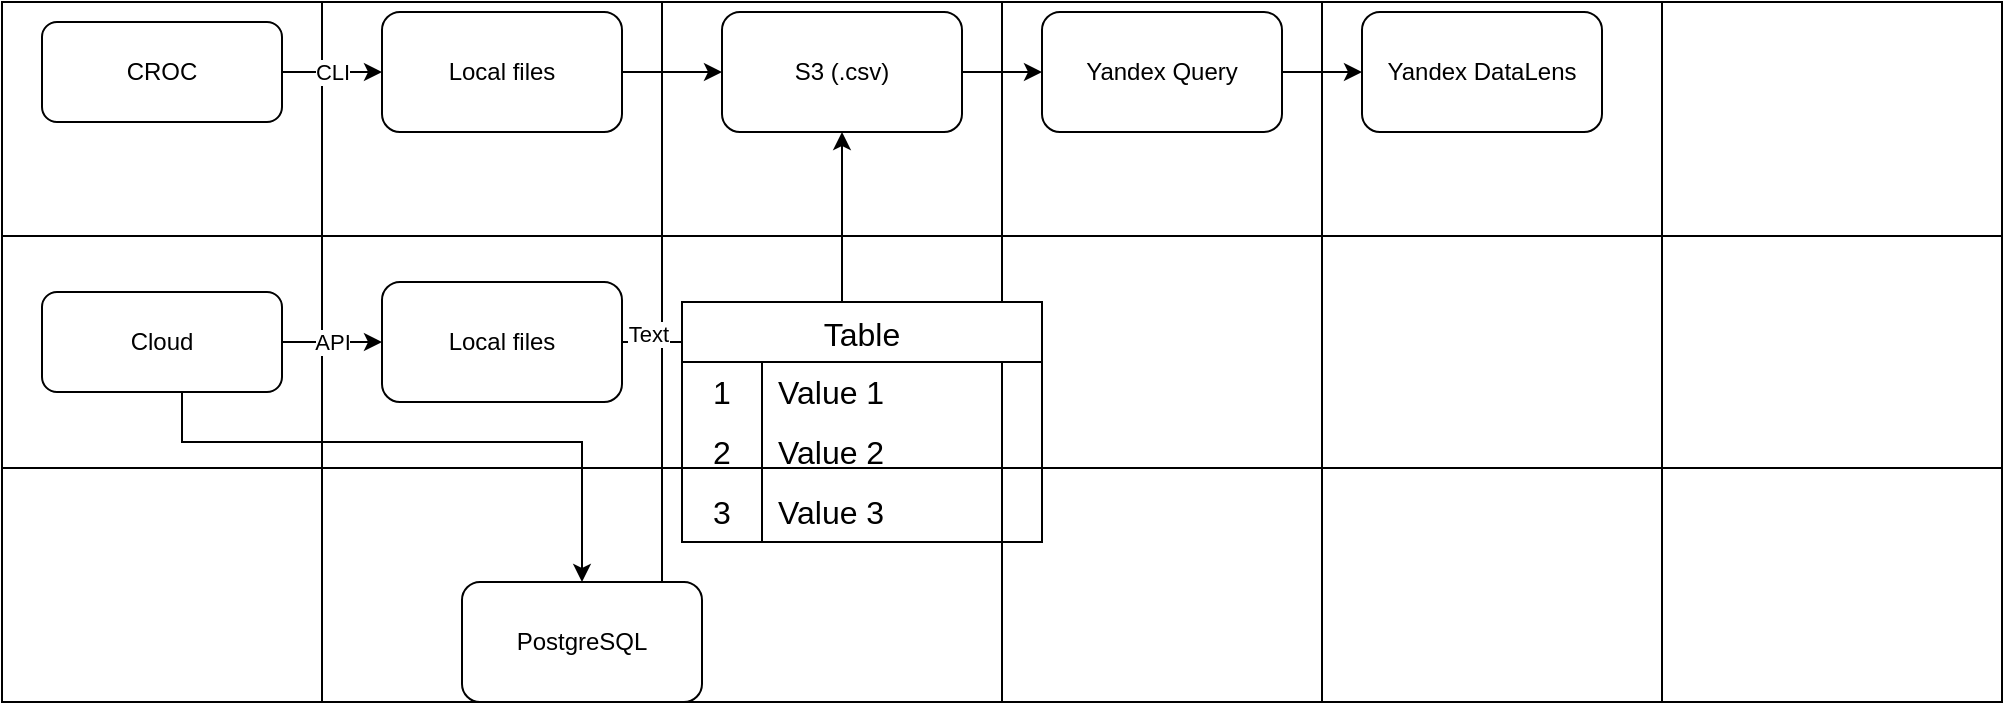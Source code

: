 <mxfile version="24.5.5" type="github">
  <diagram name="Page-1" id="4GBzzB2ue3xNTXYEmm02">
    <mxGraphModel dx="1065" dy="484" grid="1" gridSize="10" guides="1" tooltips="1" connect="1" arrows="1" fold="1" page="1" pageScale="1" pageWidth="827" pageHeight="1169" math="0" shadow="0">
      <root>
        <mxCell id="0" />
        <mxCell id="1" parent="0" />
        <mxCell id="fL6lvS7GN7arQnfJmLDX-31" value="" style="shape=table;startSize=0;container=1;collapsible=0;childLayout=tableLayout;fontSize=16;" vertex="1" parent="1">
          <mxGeometry x="10" y="10" width="1000" height="350" as="geometry" />
        </mxCell>
        <mxCell id="fL6lvS7GN7arQnfJmLDX-32" value="" style="shape=tableRow;horizontal=0;startSize=0;swimlaneHead=0;swimlaneBody=0;strokeColor=inherit;top=0;left=0;bottom=0;right=0;collapsible=0;dropTarget=0;fillColor=none;points=[[0,0.5],[1,0.5]];portConstraint=eastwest;fontSize=16;" vertex="1" parent="fL6lvS7GN7arQnfJmLDX-31">
          <mxGeometry width="1000" height="117" as="geometry" />
        </mxCell>
        <mxCell id="fL6lvS7GN7arQnfJmLDX-33" value="" style="shape=partialRectangle;html=1;whiteSpace=wrap;connectable=0;strokeColor=inherit;overflow=hidden;fillColor=none;top=0;left=0;bottom=0;right=0;pointerEvents=1;fontSize=16;" vertex="1" parent="fL6lvS7GN7arQnfJmLDX-32">
          <mxGeometry width="160" height="117" as="geometry">
            <mxRectangle width="160" height="117" as="alternateBounds" />
          </mxGeometry>
        </mxCell>
        <mxCell id="fL6lvS7GN7arQnfJmLDX-34" value="" style="shape=partialRectangle;html=1;whiteSpace=wrap;connectable=0;strokeColor=inherit;overflow=hidden;fillColor=none;top=0;left=0;bottom=0;right=0;pointerEvents=1;fontSize=16;" vertex="1" parent="fL6lvS7GN7arQnfJmLDX-32">
          <mxGeometry x="160" width="170" height="117" as="geometry">
            <mxRectangle width="170" height="117" as="alternateBounds" />
          </mxGeometry>
        </mxCell>
        <mxCell id="fL6lvS7GN7arQnfJmLDX-35" value="" style="shape=partialRectangle;html=1;whiteSpace=wrap;connectable=0;strokeColor=inherit;overflow=hidden;fillColor=none;top=0;left=0;bottom=0;right=0;pointerEvents=1;fontSize=16;" vertex="1" parent="fL6lvS7GN7arQnfJmLDX-32">
          <mxGeometry x="330" width="170" height="117" as="geometry">
            <mxRectangle width="170" height="117" as="alternateBounds" />
          </mxGeometry>
        </mxCell>
        <mxCell id="fL6lvS7GN7arQnfJmLDX-44" style="shape=partialRectangle;html=1;whiteSpace=wrap;connectable=0;strokeColor=inherit;overflow=hidden;fillColor=none;top=0;left=0;bottom=0;right=0;pointerEvents=1;fontSize=16;" vertex="1" parent="fL6lvS7GN7arQnfJmLDX-32">
          <mxGeometry x="500" width="160" height="117" as="geometry">
            <mxRectangle width="160" height="117" as="alternateBounds" />
          </mxGeometry>
        </mxCell>
        <mxCell id="fL6lvS7GN7arQnfJmLDX-47" style="shape=partialRectangle;html=1;whiteSpace=wrap;connectable=0;strokeColor=inherit;overflow=hidden;fillColor=none;top=0;left=0;bottom=0;right=0;pointerEvents=1;fontSize=16;" vertex="1" parent="fL6lvS7GN7arQnfJmLDX-32">
          <mxGeometry x="660" width="170" height="117" as="geometry">
            <mxRectangle width="170" height="117" as="alternateBounds" />
          </mxGeometry>
        </mxCell>
        <mxCell id="fL6lvS7GN7arQnfJmLDX-50" style="shape=partialRectangle;html=1;whiteSpace=wrap;connectable=0;strokeColor=inherit;overflow=hidden;fillColor=none;top=0;left=0;bottom=0;right=0;pointerEvents=1;fontSize=16;" vertex="1" parent="fL6lvS7GN7arQnfJmLDX-32">
          <mxGeometry x="830" width="170" height="117" as="geometry">
            <mxRectangle width="170" height="117" as="alternateBounds" />
          </mxGeometry>
        </mxCell>
        <mxCell id="fL6lvS7GN7arQnfJmLDX-36" value="" style="shape=tableRow;horizontal=0;startSize=0;swimlaneHead=0;swimlaneBody=0;strokeColor=inherit;top=0;left=0;bottom=0;right=0;collapsible=0;dropTarget=0;fillColor=none;points=[[0,0.5],[1,0.5]];portConstraint=eastwest;fontSize=16;" vertex="1" parent="fL6lvS7GN7arQnfJmLDX-31">
          <mxGeometry y="117" width="1000" height="116" as="geometry" />
        </mxCell>
        <mxCell id="fL6lvS7GN7arQnfJmLDX-37" value="" style="shape=partialRectangle;html=1;whiteSpace=wrap;connectable=0;strokeColor=inherit;overflow=hidden;fillColor=none;top=0;left=0;bottom=0;right=0;pointerEvents=1;fontSize=16;" vertex="1" parent="fL6lvS7GN7arQnfJmLDX-36">
          <mxGeometry width="160" height="116" as="geometry">
            <mxRectangle width="160" height="116" as="alternateBounds" />
          </mxGeometry>
        </mxCell>
        <mxCell id="fL6lvS7GN7arQnfJmLDX-38" value="" style="shape=partialRectangle;html=1;whiteSpace=wrap;connectable=0;strokeColor=inherit;overflow=hidden;fillColor=none;top=0;left=0;bottom=0;right=0;pointerEvents=1;fontSize=16;" vertex="1" parent="fL6lvS7GN7arQnfJmLDX-36">
          <mxGeometry x="160" width="170" height="116" as="geometry">
            <mxRectangle width="170" height="116" as="alternateBounds" />
          </mxGeometry>
        </mxCell>
        <mxCell id="fL6lvS7GN7arQnfJmLDX-39" value="" style="shape=partialRectangle;html=1;whiteSpace=wrap;connectable=0;strokeColor=inherit;overflow=hidden;fillColor=none;top=0;left=0;bottom=0;right=0;pointerEvents=1;fontSize=16;" vertex="1" parent="fL6lvS7GN7arQnfJmLDX-36">
          <mxGeometry x="330" width="170" height="116" as="geometry">
            <mxRectangle width="170" height="116" as="alternateBounds" />
          </mxGeometry>
        </mxCell>
        <mxCell id="fL6lvS7GN7arQnfJmLDX-45" style="shape=partialRectangle;html=1;whiteSpace=wrap;connectable=0;strokeColor=inherit;overflow=hidden;fillColor=none;top=0;left=0;bottom=0;right=0;pointerEvents=1;fontSize=16;" vertex="1" parent="fL6lvS7GN7arQnfJmLDX-36">
          <mxGeometry x="500" width="160" height="116" as="geometry">
            <mxRectangle width="160" height="116" as="alternateBounds" />
          </mxGeometry>
        </mxCell>
        <mxCell id="fL6lvS7GN7arQnfJmLDX-48" style="shape=partialRectangle;html=1;whiteSpace=wrap;connectable=0;strokeColor=inherit;overflow=hidden;fillColor=none;top=0;left=0;bottom=0;right=0;pointerEvents=1;fontSize=16;" vertex="1" parent="fL6lvS7GN7arQnfJmLDX-36">
          <mxGeometry x="660" width="170" height="116" as="geometry">
            <mxRectangle width="170" height="116" as="alternateBounds" />
          </mxGeometry>
        </mxCell>
        <mxCell id="fL6lvS7GN7arQnfJmLDX-51" style="shape=partialRectangle;html=1;whiteSpace=wrap;connectable=0;strokeColor=inherit;overflow=hidden;fillColor=none;top=0;left=0;bottom=0;right=0;pointerEvents=1;fontSize=16;" vertex="1" parent="fL6lvS7GN7arQnfJmLDX-36">
          <mxGeometry x="830" width="170" height="116" as="geometry">
            <mxRectangle width="170" height="116" as="alternateBounds" />
          </mxGeometry>
        </mxCell>
        <mxCell id="fL6lvS7GN7arQnfJmLDX-40" value="" style="shape=tableRow;horizontal=0;startSize=0;swimlaneHead=0;swimlaneBody=0;strokeColor=inherit;top=0;left=0;bottom=0;right=0;collapsible=0;dropTarget=0;fillColor=none;points=[[0,0.5],[1,0.5]];portConstraint=eastwest;fontSize=16;" vertex="1" parent="fL6lvS7GN7arQnfJmLDX-31">
          <mxGeometry y="233" width="1000" height="117" as="geometry" />
        </mxCell>
        <mxCell id="fL6lvS7GN7arQnfJmLDX-41" value="" style="shape=partialRectangle;html=1;whiteSpace=wrap;connectable=0;strokeColor=inherit;overflow=hidden;fillColor=none;top=0;left=0;bottom=0;right=0;pointerEvents=1;fontSize=16;" vertex="1" parent="fL6lvS7GN7arQnfJmLDX-40">
          <mxGeometry width="160" height="117" as="geometry">
            <mxRectangle width="160" height="117" as="alternateBounds" />
          </mxGeometry>
        </mxCell>
        <mxCell id="fL6lvS7GN7arQnfJmLDX-42" value="" style="shape=partialRectangle;html=1;whiteSpace=wrap;connectable=0;strokeColor=inherit;overflow=hidden;fillColor=none;top=0;left=0;bottom=0;right=0;pointerEvents=1;fontSize=16;" vertex="1" parent="fL6lvS7GN7arQnfJmLDX-40">
          <mxGeometry x="160" width="170" height="117" as="geometry">
            <mxRectangle width="170" height="117" as="alternateBounds" />
          </mxGeometry>
        </mxCell>
        <mxCell id="fL6lvS7GN7arQnfJmLDX-43" value="" style="shape=partialRectangle;html=1;whiteSpace=wrap;connectable=0;strokeColor=inherit;overflow=hidden;fillColor=none;top=0;left=0;bottom=0;right=0;pointerEvents=1;fontSize=16;" vertex="1" parent="fL6lvS7GN7arQnfJmLDX-40">
          <mxGeometry x="330" width="170" height="117" as="geometry">
            <mxRectangle width="170" height="117" as="alternateBounds" />
          </mxGeometry>
        </mxCell>
        <mxCell id="fL6lvS7GN7arQnfJmLDX-46" style="shape=partialRectangle;html=1;whiteSpace=wrap;connectable=0;strokeColor=inherit;overflow=hidden;fillColor=none;top=0;left=0;bottom=0;right=0;pointerEvents=1;fontSize=16;" vertex="1" parent="fL6lvS7GN7arQnfJmLDX-40">
          <mxGeometry x="500" width="160" height="117" as="geometry">
            <mxRectangle width="160" height="117" as="alternateBounds" />
          </mxGeometry>
        </mxCell>
        <mxCell id="fL6lvS7GN7arQnfJmLDX-49" style="shape=partialRectangle;html=1;whiteSpace=wrap;connectable=0;strokeColor=inherit;overflow=hidden;fillColor=none;top=0;left=0;bottom=0;right=0;pointerEvents=1;fontSize=16;" vertex="1" parent="fL6lvS7GN7arQnfJmLDX-40">
          <mxGeometry x="660" width="170" height="117" as="geometry">
            <mxRectangle width="170" height="117" as="alternateBounds" />
          </mxGeometry>
        </mxCell>
        <mxCell id="fL6lvS7GN7arQnfJmLDX-52" style="shape=partialRectangle;html=1;whiteSpace=wrap;connectable=0;strokeColor=inherit;overflow=hidden;fillColor=none;top=0;left=0;bottom=0;right=0;pointerEvents=1;fontSize=16;" vertex="1" parent="fL6lvS7GN7arQnfJmLDX-40">
          <mxGeometry x="830" width="170" height="117" as="geometry">
            <mxRectangle width="170" height="117" as="alternateBounds" />
          </mxGeometry>
        </mxCell>
        <mxCell id="fL6lvS7GN7arQnfJmLDX-4" value="CLI" style="edgeStyle=orthogonalEdgeStyle;rounded=0;orthogonalLoop=1;jettySize=auto;html=1;" edge="1" parent="1" source="fL6lvS7GN7arQnfJmLDX-1" target="fL6lvS7GN7arQnfJmLDX-3">
          <mxGeometry relative="1" as="geometry" />
        </mxCell>
        <mxCell id="fL6lvS7GN7arQnfJmLDX-1" value="CROC" style="rounded=1;whiteSpace=wrap;html=1;" vertex="1" parent="1">
          <mxGeometry x="30" y="20" width="120" height="50" as="geometry" />
        </mxCell>
        <mxCell id="fL6lvS7GN7arQnfJmLDX-6" value="API" style="edgeStyle=orthogonalEdgeStyle;rounded=0;orthogonalLoop=1;jettySize=auto;html=1;" edge="1" parent="1" source="fL6lvS7GN7arQnfJmLDX-2" target="fL6lvS7GN7arQnfJmLDX-5">
          <mxGeometry relative="1" as="geometry" />
        </mxCell>
        <mxCell id="fL6lvS7GN7arQnfJmLDX-13" value="" style="edgeStyle=orthogonalEdgeStyle;rounded=0;orthogonalLoop=1;jettySize=auto;html=1;" edge="1" parent="1" source="fL6lvS7GN7arQnfJmLDX-2" target="fL6lvS7GN7arQnfJmLDX-12">
          <mxGeometry relative="1" as="geometry">
            <Array as="points">
              <mxPoint x="100" y="230" />
              <mxPoint x="300" y="230" />
            </Array>
          </mxGeometry>
        </mxCell>
        <mxCell id="fL6lvS7GN7arQnfJmLDX-2" value="Cloud" style="rounded=1;whiteSpace=wrap;html=1;" vertex="1" parent="1">
          <mxGeometry x="30" y="155" width="120" height="50" as="geometry" />
        </mxCell>
        <mxCell id="fL6lvS7GN7arQnfJmLDX-11" value="" style="edgeStyle=orthogonalEdgeStyle;rounded=0;orthogonalLoop=1;jettySize=auto;html=1;" edge="1" parent="1" source="fL6lvS7GN7arQnfJmLDX-3" target="fL6lvS7GN7arQnfJmLDX-10">
          <mxGeometry relative="1" as="geometry" />
        </mxCell>
        <mxCell id="fL6lvS7GN7arQnfJmLDX-3" value="Local files" style="whiteSpace=wrap;html=1;rounded=1;" vertex="1" parent="1">
          <mxGeometry x="200" y="15" width="120" height="60" as="geometry" />
        </mxCell>
        <mxCell id="fL6lvS7GN7arQnfJmLDX-19" style="edgeStyle=orthogonalEdgeStyle;rounded=0;orthogonalLoop=1;jettySize=auto;html=1;entryX=0.5;entryY=1;entryDx=0;entryDy=0;" edge="1" parent="1" source="fL6lvS7GN7arQnfJmLDX-5" target="fL6lvS7GN7arQnfJmLDX-10">
          <mxGeometry relative="1" as="geometry" />
        </mxCell>
        <mxCell id="fL6lvS7GN7arQnfJmLDX-20" value="Text" style="edgeLabel;html=1;align=center;verticalAlign=middle;resizable=0;points=[];" vertex="1" connectable="0" parent="fL6lvS7GN7arQnfJmLDX-19">
          <mxGeometry x="-0.879" y="4" relative="1" as="geometry">
            <mxPoint as="offset" />
          </mxGeometry>
        </mxCell>
        <mxCell id="fL6lvS7GN7arQnfJmLDX-5" value="Local files" style="whiteSpace=wrap;html=1;rounded=1;" vertex="1" parent="1">
          <mxGeometry x="200" y="150" width="120" height="60" as="geometry" />
        </mxCell>
        <mxCell id="fL6lvS7GN7arQnfJmLDX-16" value="" style="edgeStyle=orthogonalEdgeStyle;rounded=0;orthogonalLoop=1;jettySize=auto;html=1;" edge="1" parent="1" source="fL6lvS7GN7arQnfJmLDX-10" target="fL6lvS7GN7arQnfJmLDX-15">
          <mxGeometry relative="1" as="geometry" />
        </mxCell>
        <mxCell id="fL6lvS7GN7arQnfJmLDX-10" value="S3 (.csv)" style="whiteSpace=wrap;html=1;rounded=1;" vertex="1" parent="1">
          <mxGeometry x="370" y="15" width="120" height="60" as="geometry" />
        </mxCell>
        <mxCell id="fL6lvS7GN7arQnfJmLDX-12" value="PostgreSQL" style="whiteSpace=wrap;html=1;rounded=1;" vertex="1" parent="1">
          <mxGeometry x="240" y="300" width="120" height="60" as="geometry" />
        </mxCell>
        <mxCell id="fL6lvS7GN7arQnfJmLDX-18" value="" style="edgeStyle=orthogonalEdgeStyle;rounded=0;orthogonalLoop=1;jettySize=auto;html=1;" edge="1" parent="1" source="fL6lvS7GN7arQnfJmLDX-15" target="fL6lvS7GN7arQnfJmLDX-17">
          <mxGeometry relative="1" as="geometry" />
        </mxCell>
        <mxCell id="fL6lvS7GN7arQnfJmLDX-15" value="Yandex Query" style="whiteSpace=wrap;html=1;rounded=1;" vertex="1" parent="1">
          <mxGeometry x="530" y="15" width="120" height="60" as="geometry" />
        </mxCell>
        <mxCell id="fL6lvS7GN7arQnfJmLDX-17" value="Yandex DataLens" style="whiteSpace=wrap;html=1;rounded=1;" vertex="1" parent="1">
          <mxGeometry x="690" y="15" width="120" height="60" as="geometry" />
        </mxCell>
        <mxCell id="fL6lvS7GN7arQnfJmLDX-21" value="Table" style="shape=table;startSize=30;container=1;collapsible=0;childLayout=tableLayout;fixedRows=1;rowLines=0;fontStyle=0;strokeColor=default;fontSize=16;" vertex="1" parent="1">
          <mxGeometry x="350" y="160" width="180" height="120" as="geometry" />
        </mxCell>
        <mxCell id="fL6lvS7GN7arQnfJmLDX-22" value="" style="shape=tableRow;horizontal=0;startSize=0;swimlaneHead=0;swimlaneBody=0;top=0;left=0;bottom=0;right=0;collapsible=0;dropTarget=0;fillColor=none;points=[[0,0.5],[1,0.5]];portConstraint=eastwest;strokeColor=inherit;fontSize=16;" vertex="1" parent="fL6lvS7GN7arQnfJmLDX-21">
          <mxGeometry y="30" width="180" height="30" as="geometry" />
        </mxCell>
        <mxCell id="fL6lvS7GN7arQnfJmLDX-23" value="1" style="shape=partialRectangle;html=1;whiteSpace=wrap;connectable=0;fillColor=none;top=0;left=0;bottom=0;right=0;overflow=hidden;pointerEvents=1;strokeColor=inherit;fontSize=16;" vertex="1" parent="fL6lvS7GN7arQnfJmLDX-22">
          <mxGeometry width="40" height="30" as="geometry">
            <mxRectangle width="40" height="30" as="alternateBounds" />
          </mxGeometry>
        </mxCell>
        <mxCell id="fL6lvS7GN7arQnfJmLDX-24" value="Value 1" style="shape=partialRectangle;html=1;whiteSpace=wrap;connectable=0;fillColor=none;top=0;left=0;bottom=0;right=0;align=left;spacingLeft=6;overflow=hidden;strokeColor=inherit;fontSize=16;" vertex="1" parent="fL6lvS7GN7arQnfJmLDX-22">
          <mxGeometry x="40" width="140" height="30" as="geometry">
            <mxRectangle width="140" height="30" as="alternateBounds" />
          </mxGeometry>
        </mxCell>
        <mxCell id="fL6lvS7GN7arQnfJmLDX-25" value="" style="shape=tableRow;horizontal=0;startSize=0;swimlaneHead=0;swimlaneBody=0;top=0;left=0;bottom=0;right=0;collapsible=0;dropTarget=0;fillColor=none;points=[[0,0.5],[1,0.5]];portConstraint=eastwest;strokeColor=inherit;fontSize=16;" vertex="1" parent="fL6lvS7GN7arQnfJmLDX-21">
          <mxGeometry y="60" width="180" height="30" as="geometry" />
        </mxCell>
        <mxCell id="fL6lvS7GN7arQnfJmLDX-26" value="2" style="shape=partialRectangle;html=1;whiteSpace=wrap;connectable=0;fillColor=none;top=0;left=0;bottom=0;right=0;overflow=hidden;strokeColor=inherit;fontSize=16;" vertex="1" parent="fL6lvS7GN7arQnfJmLDX-25">
          <mxGeometry width="40" height="30" as="geometry">
            <mxRectangle width="40" height="30" as="alternateBounds" />
          </mxGeometry>
        </mxCell>
        <mxCell id="fL6lvS7GN7arQnfJmLDX-27" value="Value 2" style="shape=partialRectangle;html=1;whiteSpace=wrap;connectable=0;fillColor=none;top=0;left=0;bottom=0;right=0;align=left;spacingLeft=6;overflow=hidden;strokeColor=inherit;fontSize=16;" vertex="1" parent="fL6lvS7GN7arQnfJmLDX-25">
          <mxGeometry x="40" width="140" height="30" as="geometry">
            <mxRectangle width="140" height="30" as="alternateBounds" />
          </mxGeometry>
        </mxCell>
        <mxCell id="fL6lvS7GN7arQnfJmLDX-28" value="" style="shape=tableRow;horizontal=0;startSize=0;swimlaneHead=0;swimlaneBody=0;top=0;left=0;bottom=0;right=0;collapsible=0;dropTarget=0;fillColor=none;points=[[0,0.5],[1,0.5]];portConstraint=eastwest;strokeColor=inherit;fontSize=16;" vertex="1" parent="fL6lvS7GN7arQnfJmLDX-21">
          <mxGeometry y="90" width="180" height="30" as="geometry" />
        </mxCell>
        <mxCell id="fL6lvS7GN7arQnfJmLDX-29" value="3" style="shape=partialRectangle;html=1;whiteSpace=wrap;connectable=0;fillColor=none;top=0;left=0;bottom=0;right=0;overflow=hidden;strokeColor=inherit;fontSize=16;" vertex="1" parent="fL6lvS7GN7arQnfJmLDX-28">
          <mxGeometry width="40" height="30" as="geometry">
            <mxRectangle width="40" height="30" as="alternateBounds" />
          </mxGeometry>
        </mxCell>
        <mxCell id="fL6lvS7GN7arQnfJmLDX-30" value="Value 3" style="shape=partialRectangle;html=1;whiteSpace=wrap;connectable=0;fillColor=none;top=0;left=0;bottom=0;right=0;align=left;spacingLeft=6;overflow=hidden;strokeColor=inherit;fontSize=16;" vertex="1" parent="fL6lvS7GN7arQnfJmLDX-28">
          <mxGeometry x="40" width="140" height="30" as="geometry">
            <mxRectangle width="140" height="30" as="alternateBounds" />
          </mxGeometry>
        </mxCell>
      </root>
    </mxGraphModel>
  </diagram>
</mxfile>
